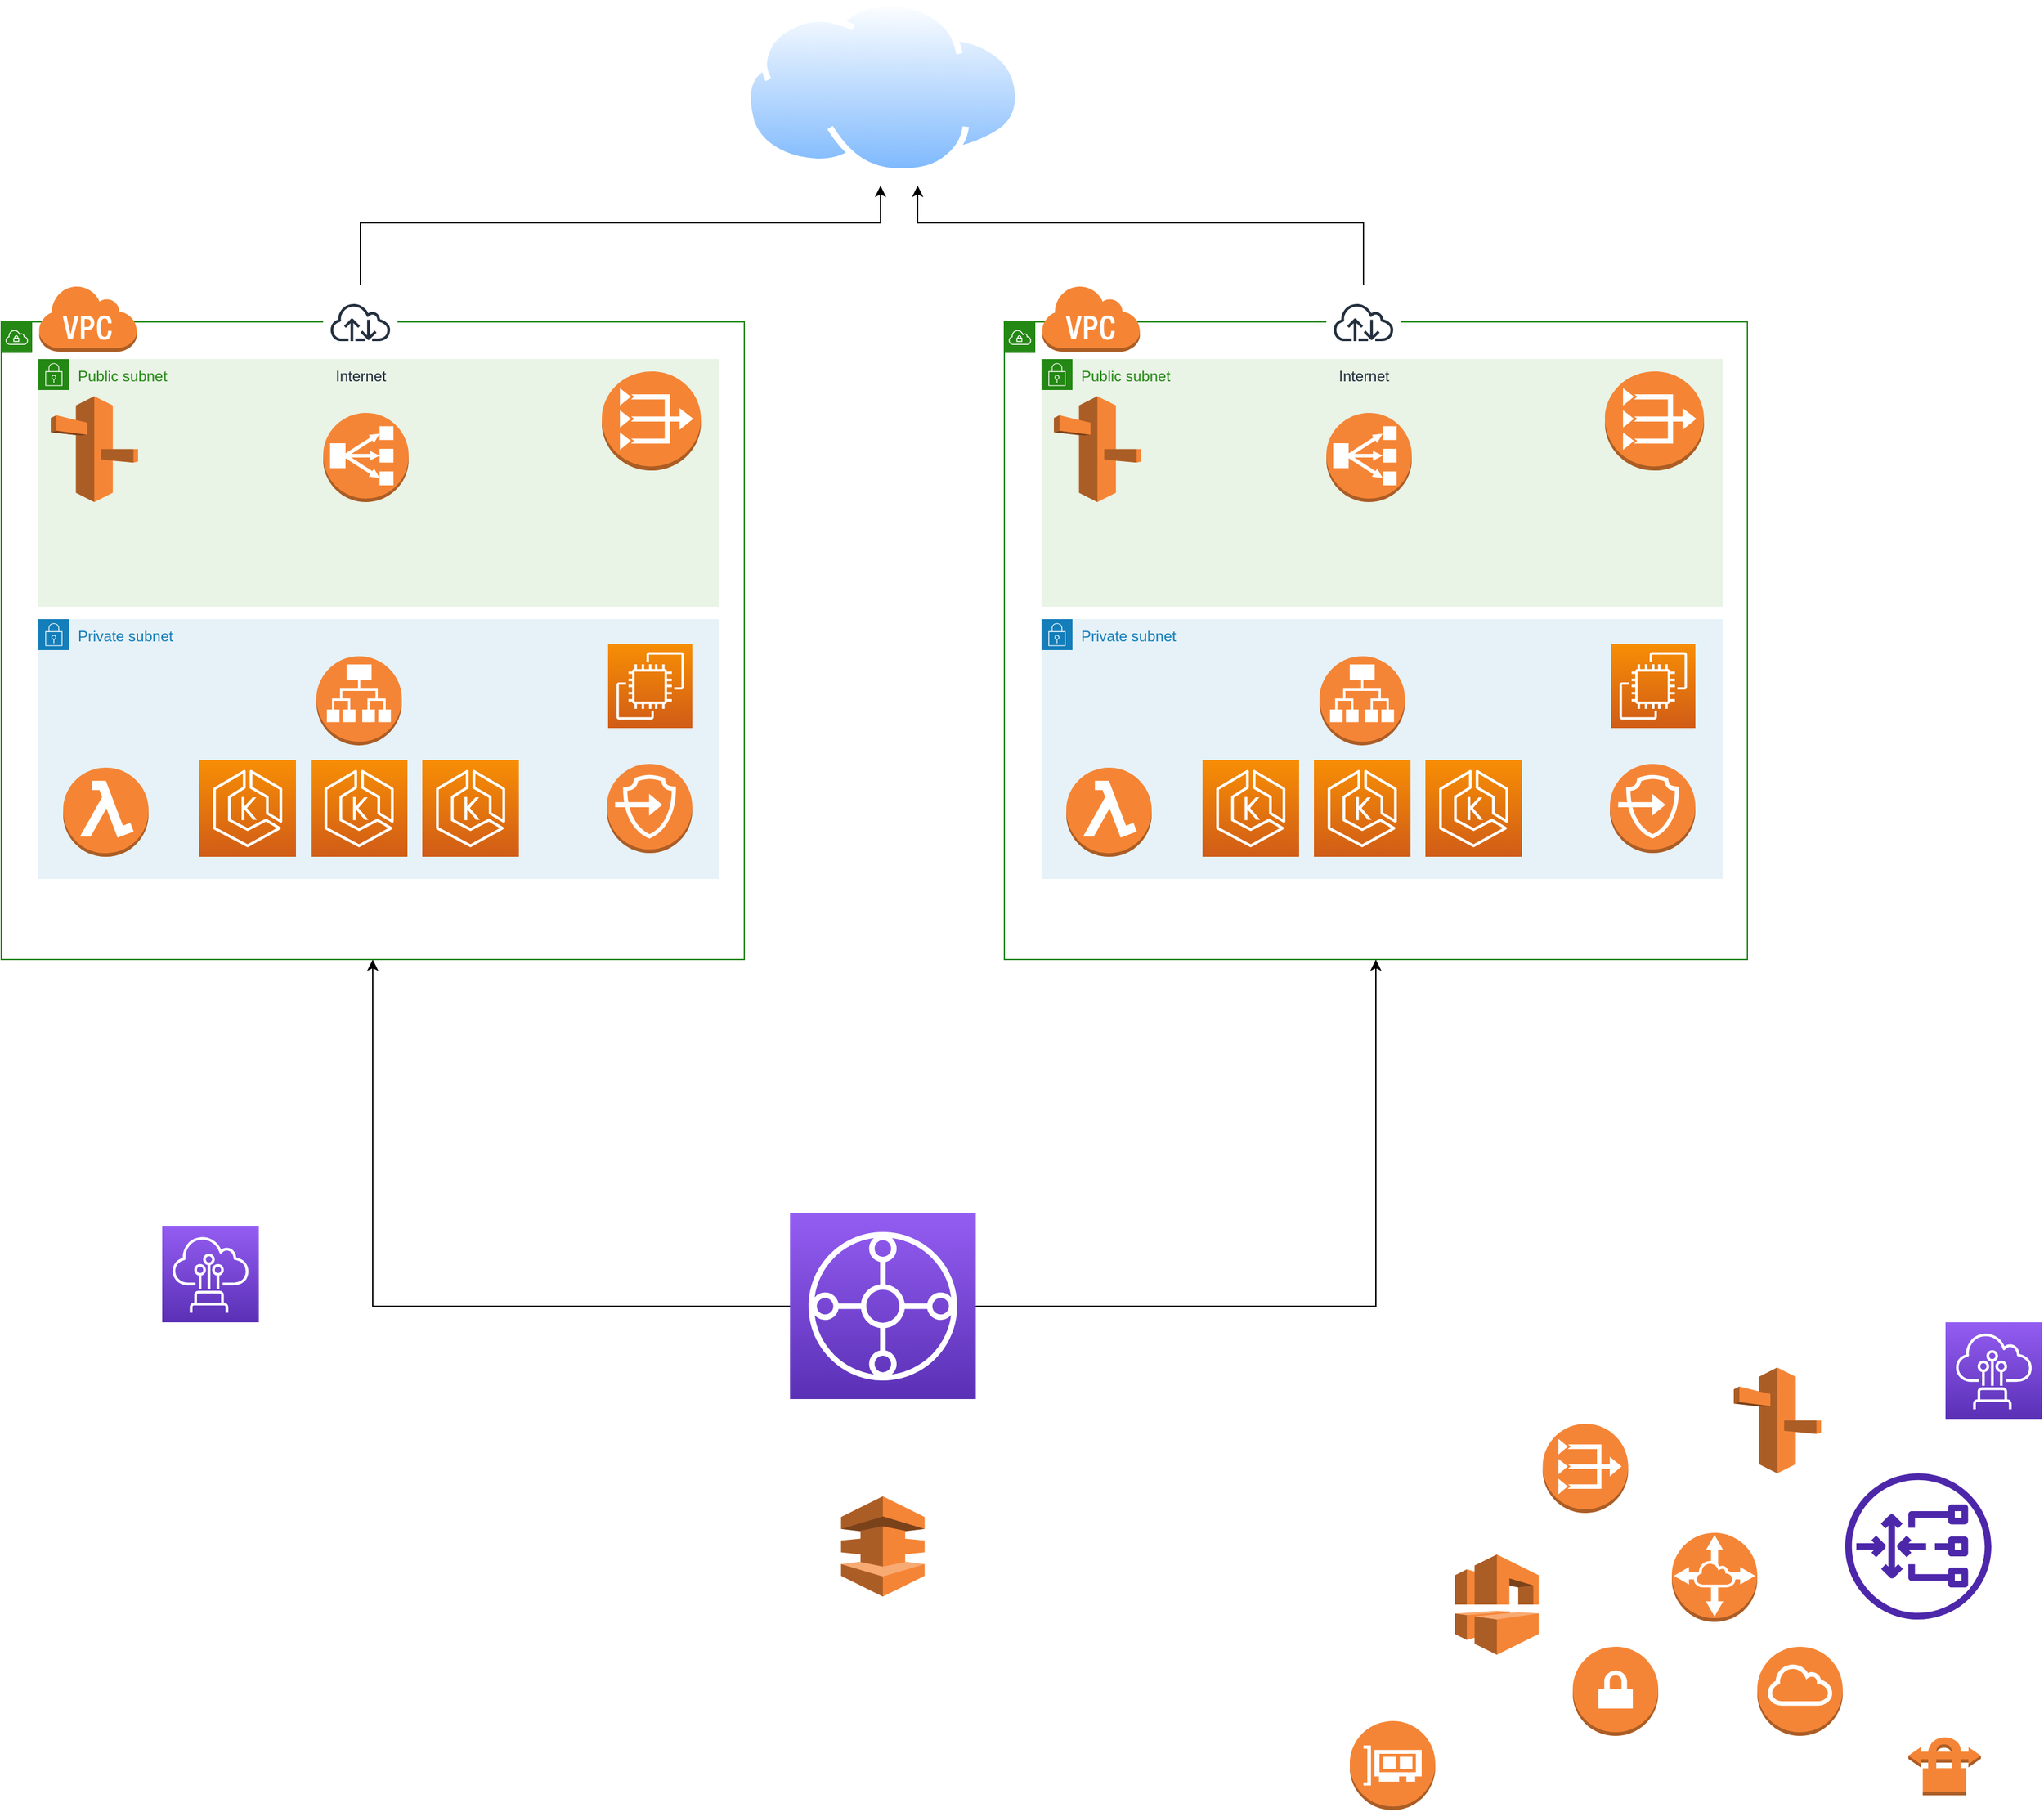<mxfile version="17.4.6" type="github">
  <diagram id="MA8oQB-ChpS0LAuA-ygN" name="Page-1">
    <mxGraphModel dx="2596" dy="2556" grid="1" gridSize="10" guides="1" tooltips="1" connect="1" arrows="1" fold="1" page="1" pageScale="1" pageWidth="850" pageHeight="1100" math="0" shadow="0">
      <root>
        <mxCell id="0" />
        <mxCell id="1" parent="0" />
        <mxCell id="8tCVFzNusxJCGrHQ7m7A-1" value="" style="outlineConnect=0;dashed=0;verticalLabelPosition=bottom;verticalAlign=top;align=center;html=1;shape=mxgraph.aws3.route_53;fillColor=#F58536;gradientColor=none;" parent="1" vertex="1">
          <mxGeometry x="1439" y="894.5" width="70.5" height="85.5" as="geometry" />
        </mxCell>
        <mxCell id="8tCVFzNusxJCGrHQ7m7A-3" value="" style="outlineConnect=0;dashed=0;verticalLabelPosition=bottom;verticalAlign=top;align=center;html=1;shape=mxgraph.aws3.internet_gateway;fillColor=#F58536;gradientColor=none;" parent="1" vertex="1">
          <mxGeometry x="1458" y="1120" width="69" height="72" as="geometry" />
        </mxCell>
        <mxCell id="8tCVFzNusxJCGrHQ7m7A-6" value="" style="outlineConnect=0;dashed=0;verticalLabelPosition=bottom;verticalAlign=top;align=center;html=1;shape=mxgraph.aws3.vpc_peering;fillColor=#F58536;gradientColor=none;" parent="1" vertex="1">
          <mxGeometry x="1389" y="1028" width="69" height="72" as="geometry" />
        </mxCell>
        <mxCell id="8tCVFzNusxJCGrHQ7m7A-7" value="" style="outlineConnect=0;dashed=0;verticalLabelPosition=bottom;verticalAlign=top;align=center;html=1;shape=mxgraph.aws3.elastic_network_interface;fillColor=#F58536;gradientColor=none;" parent="1" vertex="1">
          <mxGeometry x="1129" y="1180" width="69" height="72" as="geometry" />
        </mxCell>
        <mxCell id="8tCVFzNusxJCGrHQ7m7A-10" value="" style="outlineConnect=0;dashed=0;verticalLabelPosition=bottom;verticalAlign=top;align=center;html=1;shape=mxgraph.aws3.direct_connect;fillColor=#F58536;gradientColor=none;" parent="1" vertex="1">
          <mxGeometry x="718.16" y="998.5" width="67.5" height="81" as="geometry" />
        </mxCell>
        <mxCell id="8tCVFzNusxJCGrHQ7m7A-11" value="" style="outlineConnect=0;dashed=0;verticalLabelPosition=bottom;verticalAlign=top;align=center;html=1;shape=mxgraph.aws3.vpc_nat_gateway;fillColor=#F58536;gradientColor=none;" parent="1" vertex="1">
          <mxGeometry x="1284.75" y="940" width="69" height="72" as="geometry" />
        </mxCell>
        <mxCell id="8tCVFzNusxJCGrHQ7m7A-12" value="" style="outlineConnect=0;dashed=0;verticalLabelPosition=bottom;verticalAlign=top;align=center;html=1;shape=mxgraph.aws3.vpn_connection;fillColor=#F58536;gradientColor=none;" parent="1" vertex="1">
          <mxGeometry x="1580" y="1192" width="58.5" height="48" as="geometry" />
        </mxCell>
        <mxCell id="8tCVFzNusxJCGrHQ7m7A-24" value="VPC" style="points=[[0,0],[0.25,0],[0.5,0],[0.75,0],[1,0],[1,0.25],[1,0.5],[1,0.75],[1,1],[0.75,1],[0.5,1],[0.25,1],[0,1],[0,0.75],[0,0.5],[0,0.25]];outlineConnect=0;gradientColor=none;html=1;whiteSpace=wrap;fontSize=12;fontStyle=0;container=1;pointerEvents=0;collapsible=0;recursiveResize=0;shape=mxgraph.aws4.group;grIcon=mxgraph.aws4.group_vpc;strokeColor=#248814;fillColor=none;verticalAlign=top;align=left;spacingLeft=30;fontColor=#AAB7B8;dashed=0;" parent="1" vertex="1">
          <mxGeometry x="850" y="50" width="600" height="515" as="geometry" />
        </mxCell>
        <mxCell id="8tCVFzNusxJCGrHQ7m7A-22" value="Public subnet" style="points=[[0,0],[0.25,0],[0.5,0],[0.75,0],[1,0],[1,0.25],[1,0.5],[1,0.75],[1,1],[0.75,1],[0.5,1],[0.25,1],[0,1],[0,0.75],[0,0.5],[0,0.25]];outlineConnect=0;gradientColor=none;html=1;whiteSpace=wrap;fontSize=12;fontStyle=0;container=1;pointerEvents=0;collapsible=0;recursiveResize=0;shape=mxgraph.aws4.group;grIcon=mxgraph.aws4.group_security_group;grStroke=0;strokeColor=#248814;fillColor=#E9F3E6;verticalAlign=top;align=left;spacingLeft=30;fontColor=#248814;dashed=0;" parent="8tCVFzNusxJCGrHQ7m7A-24" vertex="1">
          <mxGeometry x="30" y="30" width="550" height="200" as="geometry" />
        </mxCell>
        <mxCell id="8tCVFzNusxJCGrHQ7m7A-25" value="" style="outlineConnect=0;dashed=0;verticalLabelPosition=bottom;verticalAlign=top;align=center;html=1;shape=mxgraph.aws3.vpc_nat_gateway;fillColor=#F58534;gradientColor=none;" parent="8tCVFzNusxJCGrHQ7m7A-22" vertex="1">
          <mxGeometry x="455" y="10" width="80" height="80" as="geometry" />
        </mxCell>
        <mxCell id="PXdA8bu888ZQMmjet499-7" value="" style="outlineConnect=0;dashed=0;verticalLabelPosition=bottom;verticalAlign=top;align=center;html=1;shape=mxgraph.aws3.route_53;fillColor=#F58536;gradientColor=none;" vertex="1" parent="8tCVFzNusxJCGrHQ7m7A-22">
          <mxGeometry x="10" y="30" width="70.5" height="85.5" as="geometry" />
        </mxCell>
        <mxCell id="8tCVFzNusxJCGrHQ7m7A-2" value="" style="outlineConnect=0;dashed=0;verticalLabelPosition=bottom;verticalAlign=top;align=center;html=1;shape=mxgraph.aws3.classic_load_balancer;fillColor=#F58536;gradientColor=none;" parent="8tCVFzNusxJCGrHQ7m7A-22" vertex="1">
          <mxGeometry x="230" y="43.5" width="69" height="72" as="geometry" />
        </mxCell>
        <mxCell id="8tCVFzNusxJCGrHQ7m7A-23" value="Private subnet" style="points=[[0,0],[0.25,0],[0.5,0],[0.75,0],[1,0],[1,0.25],[1,0.5],[1,0.75],[1,1],[0.75,1],[0.5,1],[0.25,1],[0,1],[0,0.75],[0,0.5],[0,0.25]];outlineConnect=0;gradientColor=none;html=1;whiteSpace=wrap;fontSize=12;fontStyle=0;container=1;pointerEvents=0;collapsible=0;recursiveResize=0;shape=mxgraph.aws4.group;grIcon=mxgraph.aws4.group_security_group;grStroke=0;strokeColor=#147EBA;fillColor=#E6F2F8;verticalAlign=top;align=left;spacingLeft=30;fontColor=#147EBA;dashed=0;" parent="8tCVFzNusxJCGrHQ7m7A-24" vertex="1">
          <mxGeometry x="30" y="240" width="550" height="210" as="geometry" />
        </mxCell>
        <mxCell id="8tCVFzNusxJCGrHQ7m7A-39" value="" style="sketch=0;points=[[0,0,0],[0.25,0,0],[0.5,0,0],[0.75,0,0],[1,0,0],[0,1,0],[0.25,1,0],[0.5,1,0],[0.75,1,0],[1,1,0],[0,0.25,0],[0,0.5,0],[0,0.75,0],[1,0.25,0],[1,0.5,0],[1,0.75,0]];outlineConnect=0;fontColor=#232F3E;gradientColor=#F78E04;gradientDirection=north;fillColor=#D05C17;strokeColor=#ffffff;dashed=0;verticalLabelPosition=bottom;verticalAlign=top;align=center;html=1;fontSize=12;fontStyle=0;aspect=fixed;shape=mxgraph.aws4.resourceIcon;resIcon=mxgraph.aws4.eks;" parent="8tCVFzNusxJCGrHQ7m7A-23" vertex="1">
          <mxGeometry x="130" y="114" width="78" height="78" as="geometry" />
        </mxCell>
        <mxCell id="PXdA8bu888ZQMmjet499-3" value="" style="sketch=0;points=[[0,0,0],[0.25,0,0],[0.5,0,0],[0.75,0,0],[1,0,0],[0,1,0],[0.25,1,0],[0.5,1,0],[0.75,1,0],[1,1,0],[0,0.25,0],[0,0.5,0],[0,0.75,0],[1,0.25,0],[1,0.5,0],[1,0.75,0]];outlineConnect=0;fontColor=#232F3E;gradientColor=#F78E04;gradientDirection=north;fillColor=#D05C17;strokeColor=#ffffff;dashed=0;verticalLabelPosition=bottom;verticalAlign=top;align=center;html=1;fontSize=12;fontStyle=0;aspect=fixed;shape=mxgraph.aws4.resourceIcon;resIcon=mxgraph.aws4.eks;" vertex="1" parent="8tCVFzNusxJCGrHQ7m7A-23">
          <mxGeometry x="220" y="114" width="78" height="78" as="geometry" />
        </mxCell>
        <mxCell id="PXdA8bu888ZQMmjet499-4" value="" style="sketch=0;points=[[0,0,0],[0.25,0,0],[0.5,0,0],[0.75,0,0],[1,0,0],[0,1,0],[0.25,1,0],[0.5,1,0],[0.75,1,0],[1,1,0],[0,0.25,0],[0,0.5,0],[0,0.75,0],[1,0.25,0],[1,0.5,0],[1,0.75,0]];outlineConnect=0;fontColor=#232F3E;gradientColor=#F78E04;gradientDirection=north;fillColor=#D05C17;strokeColor=#ffffff;dashed=0;verticalLabelPosition=bottom;verticalAlign=top;align=center;html=1;fontSize=12;fontStyle=0;aspect=fixed;shape=mxgraph.aws4.resourceIcon;resIcon=mxgraph.aws4.eks;" vertex="1" parent="8tCVFzNusxJCGrHQ7m7A-23">
          <mxGeometry x="310" y="114" width="78" height="78" as="geometry" />
        </mxCell>
        <mxCell id="8tCVFzNusxJCGrHQ7m7A-21" value="" style="sketch=0;points=[[0,0,0],[0.25,0,0],[0.5,0,0],[0.75,0,0],[1,0,0],[0,1,0],[0.25,1,0],[0.5,1,0],[0.75,1,0],[1,1,0],[0,0.25,0],[0,0.5,0],[0,0.75,0],[1,0.25,0],[1,0.5,0],[1,0.75,0]];outlineConnect=0;fontColor=#232F3E;gradientColor=#F78E04;gradientDirection=north;fillColor=#D05C17;strokeColor=#ffffff;dashed=0;verticalLabelPosition=bottom;verticalAlign=top;align=center;html=1;fontSize=12;fontStyle=0;aspect=fixed;shape=mxgraph.aws4.resourceIcon;resIcon=mxgraph.aws4.ec2;" parent="8tCVFzNusxJCGrHQ7m7A-23" vertex="1">
          <mxGeometry x="460" y="20" width="68" height="68" as="geometry" />
        </mxCell>
        <mxCell id="PXdA8bu888ZQMmjet499-5" value="" style="outlineConnect=0;dashed=0;verticalLabelPosition=bottom;verticalAlign=top;align=center;html=1;shape=mxgraph.aws3.endpoints;fillColor=#F58536;gradientColor=none;" vertex="1" parent="8tCVFzNusxJCGrHQ7m7A-23">
          <mxGeometry x="459" y="117" width="69" height="72" as="geometry" />
        </mxCell>
        <mxCell id="8tCVFzNusxJCGrHQ7m7A-14" value="" style="outlineConnect=0;dashed=0;verticalLabelPosition=bottom;verticalAlign=top;align=center;html=1;shape=mxgraph.aws3.lambda_function;fillColor=#F58534;gradientColor=none;" parent="8tCVFzNusxJCGrHQ7m7A-23" vertex="1">
          <mxGeometry x="20" y="120" width="69" height="72" as="geometry" />
        </mxCell>
        <mxCell id="8tCVFzNusxJCGrHQ7m7A-8" value="" style="outlineConnect=0;dashed=0;verticalLabelPosition=bottom;verticalAlign=top;align=center;html=1;shape=mxgraph.aws3.application_load_balancer;fillColor=#F58536;gradientColor=none;" parent="8tCVFzNusxJCGrHQ7m7A-23" vertex="1">
          <mxGeometry x="224.5" y="30" width="69" height="72" as="geometry" />
        </mxCell>
        <mxCell id="PXdA8bu888ZQMmjet499-9" value="Internet" style="sketch=0;outlineConnect=0;fontColor=#232F3E;gradientColor=none;strokeColor=#232F3E;fillColor=#ffffff;dashed=0;verticalLabelPosition=bottom;verticalAlign=top;align=center;html=1;fontSize=12;fontStyle=0;aspect=fixed;shape=mxgraph.aws4.resourceIcon;resIcon=mxgraph.aws4.internet;" vertex="1" parent="8tCVFzNusxJCGrHQ7m7A-24">
          <mxGeometry x="260" y="-30" width="60" height="60" as="geometry" />
        </mxCell>
        <mxCell id="PXdA8bu888ZQMmjet499-26" value="" style="outlineConnect=0;dashed=0;verticalLabelPosition=bottom;verticalAlign=top;align=center;html=1;shape=mxgraph.aws3.virtual_private_cloud;fillColor=#F58534;gradientColor=none;" vertex="1" parent="8tCVFzNusxJCGrHQ7m7A-24">
          <mxGeometry x="30" y="-30" width="79.5" height="54" as="geometry" />
        </mxCell>
        <mxCell id="PXdA8bu888ZQMmjet499-36" style="edgeStyle=orthogonalEdgeStyle;rounded=0;orthogonalLoop=1;jettySize=auto;html=1;entryX=0.5;entryY=1;entryDx=0;entryDy=0;" edge="1" parent="1" source="8tCVFzNusxJCGrHQ7m7A-26" target="PXdA8bu888ZQMmjet499-12">
          <mxGeometry relative="1" as="geometry" />
        </mxCell>
        <mxCell id="PXdA8bu888ZQMmjet499-37" style="edgeStyle=orthogonalEdgeStyle;rounded=0;orthogonalLoop=1;jettySize=auto;html=1;" edge="1" parent="1" source="8tCVFzNusxJCGrHQ7m7A-26" target="8tCVFzNusxJCGrHQ7m7A-24">
          <mxGeometry relative="1" as="geometry">
            <mxPoint x="1160" y="580" as="targetPoint" />
          </mxGeometry>
        </mxCell>
        <mxCell id="8tCVFzNusxJCGrHQ7m7A-26" value="" style="sketch=0;points=[[0,0,0],[0.25,0,0],[0.5,0,0],[0.75,0,0],[1,0,0],[0,1,0],[0.25,1,0],[0.5,1,0],[0.75,1,0],[1,1,0],[0,0.25,0],[0,0.5,0],[0,0.75,0],[1,0.25,0],[1,0.5,0],[1,0.75,0]];outlineConnect=0;fontColor=#232F3E;gradientColor=#945DF2;gradientDirection=north;fillColor=#5A30B5;strokeColor=#ffffff;dashed=0;verticalLabelPosition=bottom;verticalAlign=top;align=center;html=1;fontSize=12;fontStyle=0;aspect=fixed;shape=mxgraph.aws4.resourceIcon;resIcon=mxgraph.aws4.transit_gateway;" parent="1" vertex="1">
          <mxGeometry x="676.91" y="770" width="150" height="150" as="geometry" />
        </mxCell>
        <mxCell id="8tCVFzNusxJCGrHQ7m7A-27" value="" style="sketch=0;points=[[0,0,0],[0.25,0,0],[0.5,0,0],[0.75,0,0],[1,0,0],[0,1,0],[0.25,1,0],[0.5,1,0],[0.75,1,0],[1,1,0],[0,0.25,0],[0,0.5,0],[0,0.75,0],[1,0.25,0],[1,0.5,0],[1,0.75,0]];outlineConnect=0;fontColor=#232F3E;gradientColor=#945DF2;gradientDirection=north;fillColor=#5A30B5;strokeColor=#ffffff;dashed=0;verticalLabelPosition=bottom;verticalAlign=top;align=center;html=1;fontSize=12;fontStyle=0;aspect=fixed;shape=mxgraph.aws4.resourceIcon;resIcon=mxgraph.aws4.direct_connect;" parent="1" vertex="1">
          <mxGeometry x="170" y="780" width="78" height="78" as="geometry" />
        </mxCell>
        <mxCell id="8tCVFzNusxJCGrHQ7m7A-4" value="" style="outlineConnect=0;dashed=0;verticalLabelPosition=bottom;verticalAlign=top;align=center;html=1;shape=mxgraph.aws3.vpn_gateway;fillColor=#F58536;gradientColor=none;" parent="1" vertex="1">
          <mxGeometry x="1309" y="1120" width="69" height="72" as="geometry" />
        </mxCell>
        <mxCell id="8tCVFzNusxJCGrHQ7m7A-9" value="" style="outlineConnect=0;dashed=0;verticalLabelPosition=bottom;verticalAlign=top;align=center;html=1;shape=mxgraph.aws3.vpc;fillColor=#F58536;gradientColor=none;" parent="1" vertex="1">
          <mxGeometry x="1214" y="1045.5" width="67.5" height="81" as="geometry" />
        </mxCell>
        <mxCell id="8tCVFzNusxJCGrHQ7m7A-40" value="" style="aspect=fixed;perimeter=ellipsePerimeter;html=1;align=center;shadow=0;dashed=0;spacingTop=3;image;image=img/lib/active_directory/internet_cloud.svg;" parent="1" vertex="1">
          <mxGeometry x="640" y="-210" width="223.81" height="141" as="geometry" />
        </mxCell>
        <mxCell id="8tCVFzNusxJCGrHQ7m7A-41" value="" style="sketch=0;outlineConnect=0;fontColor=#232F3E;gradientColor=none;fillColor=#4D27AA;strokeColor=none;dashed=0;verticalLabelPosition=bottom;verticalAlign=top;align=center;html=1;fontSize=12;fontStyle=0;aspect=fixed;pointerEvents=1;shape=mxgraph.aws4.gateway_load_balancer;" parent="1" vertex="1">
          <mxGeometry x="1529" y="980" width="118" height="118" as="geometry" />
        </mxCell>
        <mxCell id="PXdA8bu888ZQMmjet499-11" style="edgeStyle=orthogonalEdgeStyle;rounded=0;orthogonalLoop=1;jettySize=auto;html=1;" edge="1" parent="1" source="PXdA8bu888ZQMmjet499-9">
          <mxGeometry relative="1" as="geometry">
            <mxPoint x="780" y="-60" as="targetPoint" />
            <Array as="points">
              <mxPoint x="1140" y="-30" />
              <mxPoint x="780" y="-30" />
            </Array>
          </mxGeometry>
        </mxCell>
        <mxCell id="PXdA8bu888ZQMmjet499-12" value="VPC" style="points=[[0,0],[0.25,0],[0.5,0],[0.75,0],[1,0],[1,0.25],[1,0.5],[1,0.75],[1,1],[0.75,1],[0.5,1],[0.25,1],[0,1],[0,0.75],[0,0.5],[0,0.25]];outlineConnect=0;gradientColor=none;html=1;whiteSpace=wrap;fontSize=12;fontStyle=0;container=1;pointerEvents=0;collapsible=0;recursiveResize=0;shape=mxgraph.aws4.group;grIcon=mxgraph.aws4.group_vpc;strokeColor=#248814;fillColor=none;verticalAlign=top;align=left;spacingLeft=30;fontColor=#AAB7B8;dashed=0;" vertex="1" parent="1">
          <mxGeometry x="40" y="50" width="600" height="515" as="geometry" />
        </mxCell>
        <mxCell id="PXdA8bu888ZQMmjet499-13" value="Public subnet" style="points=[[0,0],[0.25,0],[0.5,0],[0.75,0],[1,0],[1,0.25],[1,0.5],[1,0.75],[1,1],[0.75,1],[0.5,1],[0.25,1],[0,1],[0,0.75],[0,0.5],[0,0.25]];outlineConnect=0;gradientColor=none;html=1;whiteSpace=wrap;fontSize=12;fontStyle=0;container=1;pointerEvents=0;collapsible=0;recursiveResize=0;shape=mxgraph.aws4.group;grIcon=mxgraph.aws4.group_security_group;grStroke=0;strokeColor=#248814;fillColor=#E9F3E6;verticalAlign=top;align=left;spacingLeft=30;fontColor=#248814;dashed=0;" vertex="1" parent="PXdA8bu888ZQMmjet499-12">
          <mxGeometry x="30" y="30" width="550" height="200" as="geometry" />
        </mxCell>
        <mxCell id="PXdA8bu888ZQMmjet499-14" value="" style="outlineConnect=0;dashed=0;verticalLabelPosition=bottom;verticalAlign=top;align=center;html=1;shape=mxgraph.aws3.vpc_nat_gateway;fillColor=#F58534;gradientColor=none;" vertex="1" parent="PXdA8bu888ZQMmjet499-13">
          <mxGeometry x="455" y="10" width="80" height="80" as="geometry" />
        </mxCell>
        <mxCell id="PXdA8bu888ZQMmjet499-15" value="" style="outlineConnect=0;dashed=0;verticalLabelPosition=bottom;verticalAlign=top;align=center;html=1;shape=mxgraph.aws3.route_53;fillColor=#F58536;gradientColor=none;" vertex="1" parent="PXdA8bu888ZQMmjet499-13">
          <mxGeometry x="10" y="30" width="70.5" height="85.5" as="geometry" />
        </mxCell>
        <mxCell id="PXdA8bu888ZQMmjet499-16" value="" style="outlineConnect=0;dashed=0;verticalLabelPosition=bottom;verticalAlign=top;align=center;html=1;shape=mxgraph.aws3.classic_load_balancer;fillColor=#F58536;gradientColor=none;" vertex="1" parent="PXdA8bu888ZQMmjet499-13">
          <mxGeometry x="230" y="43.5" width="69" height="72" as="geometry" />
        </mxCell>
        <mxCell id="PXdA8bu888ZQMmjet499-17" value="Private subnet" style="points=[[0,0],[0.25,0],[0.5,0],[0.75,0],[1,0],[1,0.25],[1,0.5],[1,0.75],[1,1],[0.75,1],[0.5,1],[0.25,1],[0,1],[0,0.75],[0,0.5],[0,0.25]];outlineConnect=0;gradientColor=none;html=1;whiteSpace=wrap;fontSize=12;fontStyle=0;container=1;pointerEvents=0;collapsible=0;recursiveResize=0;shape=mxgraph.aws4.group;grIcon=mxgraph.aws4.group_security_group;grStroke=0;strokeColor=#147EBA;fillColor=#E6F2F8;verticalAlign=top;align=left;spacingLeft=30;fontColor=#147EBA;dashed=0;" vertex="1" parent="PXdA8bu888ZQMmjet499-12">
          <mxGeometry x="30" y="240" width="550" height="210" as="geometry" />
        </mxCell>
        <mxCell id="PXdA8bu888ZQMmjet499-18" value="" style="sketch=0;points=[[0,0,0],[0.25,0,0],[0.5,0,0],[0.75,0,0],[1,0,0],[0,1,0],[0.25,1,0],[0.5,1,0],[0.75,1,0],[1,1,0],[0,0.25,0],[0,0.5,0],[0,0.75,0],[1,0.25,0],[1,0.5,0],[1,0.75,0]];outlineConnect=0;fontColor=#232F3E;gradientColor=#F78E04;gradientDirection=north;fillColor=#D05C17;strokeColor=#ffffff;dashed=0;verticalLabelPosition=bottom;verticalAlign=top;align=center;html=1;fontSize=12;fontStyle=0;aspect=fixed;shape=mxgraph.aws4.resourceIcon;resIcon=mxgraph.aws4.eks;" vertex="1" parent="PXdA8bu888ZQMmjet499-17">
          <mxGeometry x="130" y="114" width="78" height="78" as="geometry" />
        </mxCell>
        <mxCell id="PXdA8bu888ZQMmjet499-19" value="" style="sketch=0;points=[[0,0,0],[0.25,0,0],[0.5,0,0],[0.75,0,0],[1,0,0],[0,1,0],[0.25,1,0],[0.5,1,0],[0.75,1,0],[1,1,0],[0,0.25,0],[0,0.5,0],[0,0.75,0],[1,0.25,0],[1,0.5,0],[1,0.75,0]];outlineConnect=0;fontColor=#232F3E;gradientColor=#F78E04;gradientDirection=north;fillColor=#D05C17;strokeColor=#ffffff;dashed=0;verticalLabelPosition=bottom;verticalAlign=top;align=center;html=1;fontSize=12;fontStyle=0;aspect=fixed;shape=mxgraph.aws4.resourceIcon;resIcon=mxgraph.aws4.eks;" vertex="1" parent="PXdA8bu888ZQMmjet499-17">
          <mxGeometry x="220" y="114" width="78" height="78" as="geometry" />
        </mxCell>
        <mxCell id="PXdA8bu888ZQMmjet499-20" value="" style="sketch=0;points=[[0,0,0],[0.25,0,0],[0.5,0,0],[0.75,0,0],[1,0,0],[0,1,0],[0.25,1,0],[0.5,1,0],[0.75,1,0],[1,1,0],[0,0.25,0],[0,0.5,0],[0,0.75,0],[1,0.25,0],[1,0.5,0],[1,0.75,0]];outlineConnect=0;fontColor=#232F3E;gradientColor=#F78E04;gradientDirection=north;fillColor=#D05C17;strokeColor=#ffffff;dashed=0;verticalLabelPosition=bottom;verticalAlign=top;align=center;html=1;fontSize=12;fontStyle=0;aspect=fixed;shape=mxgraph.aws4.resourceIcon;resIcon=mxgraph.aws4.eks;" vertex="1" parent="PXdA8bu888ZQMmjet499-17">
          <mxGeometry x="310" y="114" width="78" height="78" as="geometry" />
        </mxCell>
        <mxCell id="PXdA8bu888ZQMmjet499-21" value="" style="sketch=0;points=[[0,0,0],[0.25,0,0],[0.5,0,0],[0.75,0,0],[1,0,0],[0,1,0],[0.25,1,0],[0.5,1,0],[0.75,1,0],[1,1,0],[0,0.25,0],[0,0.5,0],[0,0.75,0],[1,0.25,0],[1,0.5,0],[1,0.75,0]];outlineConnect=0;fontColor=#232F3E;gradientColor=#F78E04;gradientDirection=north;fillColor=#D05C17;strokeColor=#ffffff;dashed=0;verticalLabelPosition=bottom;verticalAlign=top;align=center;html=1;fontSize=12;fontStyle=0;aspect=fixed;shape=mxgraph.aws4.resourceIcon;resIcon=mxgraph.aws4.ec2;" vertex="1" parent="PXdA8bu888ZQMmjet499-17">
          <mxGeometry x="460" y="20" width="68" height="68" as="geometry" />
        </mxCell>
        <mxCell id="PXdA8bu888ZQMmjet499-22" value="" style="outlineConnect=0;dashed=0;verticalLabelPosition=bottom;verticalAlign=top;align=center;html=1;shape=mxgraph.aws3.endpoints;fillColor=#F58536;gradientColor=none;" vertex="1" parent="PXdA8bu888ZQMmjet499-17">
          <mxGeometry x="459" y="117" width="69" height="72" as="geometry" />
        </mxCell>
        <mxCell id="PXdA8bu888ZQMmjet499-23" value="" style="outlineConnect=0;dashed=0;verticalLabelPosition=bottom;verticalAlign=top;align=center;html=1;shape=mxgraph.aws3.lambda_function;fillColor=#F58534;gradientColor=none;" vertex="1" parent="PXdA8bu888ZQMmjet499-17">
          <mxGeometry x="20" y="120" width="69" height="72" as="geometry" />
        </mxCell>
        <mxCell id="PXdA8bu888ZQMmjet499-24" value="" style="outlineConnect=0;dashed=0;verticalLabelPosition=bottom;verticalAlign=top;align=center;html=1;shape=mxgraph.aws3.application_load_balancer;fillColor=#F58536;gradientColor=none;" vertex="1" parent="PXdA8bu888ZQMmjet499-17">
          <mxGeometry x="224.5" y="30" width="69" height="72" as="geometry" />
        </mxCell>
        <mxCell id="PXdA8bu888ZQMmjet499-25" value="Internet" style="sketch=0;outlineConnect=0;fontColor=#232F3E;gradientColor=none;strokeColor=#232F3E;fillColor=#ffffff;dashed=0;verticalLabelPosition=bottom;verticalAlign=top;align=center;html=1;fontSize=12;fontStyle=0;aspect=fixed;shape=mxgraph.aws4.resourceIcon;resIcon=mxgraph.aws4.internet;" vertex="1" parent="PXdA8bu888ZQMmjet499-12">
          <mxGeometry x="260" y="-30" width="60" height="60" as="geometry" />
        </mxCell>
        <mxCell id="PXdA8bu888ZQMmjet499-8" value="" style="outlineConnect=0;dashed=0;verticalLabelPosition=bottom;verticalAlign=top;align=center;html=1;shape=mxgraph.aws3.virtual_private_cloud;fillColor=#F58534;gradientColor=none;" vertex="1" parent="1">
          <mxGeometry x="70" y="20" width="79.5" height="54" as="geometry" />
        </mxCell>
        <mxCell id="PXdA8bu888ZQMmjet499-28" style="edgeStyle=orthogonalEdgeStyle;rounded=0;orthogonalLoop=1;jettySize=auto;html=1;" edge="1" parent="1">
          <mxGeometry relative="1" as="geometry">
            <mxPoint x="330" y="20" as="sourcePoint" />
            <mxPoint x="750" y="-60" as="targetPoint" />
            <Array as="points">
              <mxPoint x="330" y="10" />
              <mxPoint x="330" y="-30" />
              <mxPoint x="750" y="-30" />
            </Array>
          </mxGeometry>
        </mxCell>
        <mxCell id="PXdA8bu888ZQMmjet499-30" value="" style="sketch=0;points=[[0,0,0],[0.25,0,0],[0.5,0,0],[0.75,0,0],[1,0,0],[0,1,0],[0.25,1,0],[0.5,1,0],[0.75,1,0],[1,1,0],[0,0.25,0],[0,0.5,0],[0,0.75,0],[1,0.25,0],[1,0.5,0],[1,0.75,0]];outlineConnect=0;fontColor=#232F3E;gradientColor=#945DF2;gradientDirection=north;fillColor=#5A30B5;strokeColor=#ffffff;dashed=0;verticalLabelPosition=bottom;verticalAlign=top;align=center;html=1;fontSize=12;fontStyle=0;aspect=fixed;shape=mxgraph.aws4.resourceIcon;resIcon=mxgraph.aws4.direct_connect;" vertex="1" parent="1">
          <mxGeometry x="1610" y="858" width="78" height="78" as="geometry" />
        </mxCell>
      </root>
    </mxGraphModel>
  </diagram>
</mxfile>
